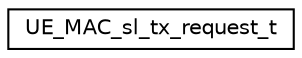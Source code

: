 digraph "Graphical Class Hierarchy"
{
 // LATEX_PDF_SIZE
  edge [fontname="Helvetica",fontsize="10",labelfontname="Helvetica",labelfontsize="10"];
  node [fontname="Helvetica",fontsize="10",shape=record];
  rankdir="LR";
  Node0 [label="UE_MAC_sl_tx_request_t",height=0.2,width=0.4,color="black", fillcolor="white", style="filled",URL="$structUE__MAC__sl__tx__request__t.html",tooltip=" "];
}
